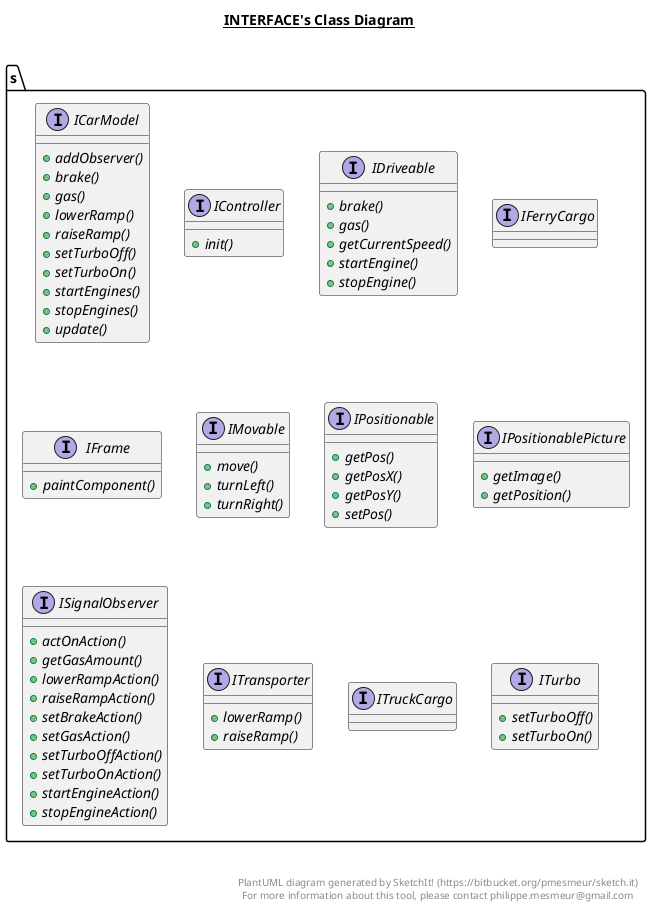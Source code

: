 @startuml

title __INTERFACE's Class Diagram__\n

  namespace s  {
    interface ICarModel {
        {abstract} + addObserver()
        {abstract} + brake()
        {abstract} + gas()
        {abstract} + lowerRamp()
        {abstract} + raiseRamp()
        {abstract} + setTurboOff()
        {abstract} + setTurboOn()
        {abstract} + startEngines()
        {abstract} + stopEngines()
        {abstract} + update()
    }
  }
  

  namespace s  {
    interface IController {
        {abstract} + init()
    }
  }
  

  namespace s  {
    interface IDriveable {
        {abstract} + brake()
        {abstract} + gas()
        {abstract} + getCurrentSpeed()
        {abstract} + startEngine()
        {abstract} + stopEngine()
    }
  }
  

  namespace s  {
    interface IFerryCargo {
    }
  }
  

  namespace s  {
    interface IFrame {
        {abstract} + paintComponent()
    }
  }
  

  namespace s  {
    interface IMovable {
        {abstract} + move()
        {abstract} + turnLeft()
        {abstract} + turnRight()
    }
  }
  

  namespace s  {
    interface IPositionable {
        {abstract} + getPos()
        {abstract} + getPosX()
        {abstract} + getPosY()
        {abstract} + setPos()
    }
  }
  

  namespace s  {
    interface IPositionablePicture {
        {abstract} + getImage()
        {abstract} + getPosition()
    }
  }
  

  namespace s  {
    interface ISignalObserver {
        {abstract} + actOnAction()
        {abstract} + getGasAmount()
        {abstract} + lowerRampAction()
        {abstract} + raiseRampAction()
        {abstract} + setBrakeAction()
        {abstract} + setGasAction()
        {abstract} + setTurboOffAction()
        {abstract} + setTurboOnAction()
        {abstract} + startEngineAction()
        {abstract} + stopEngineAction()
    }
  }
  

  namespace s  {
    interface ITransporter {
        {abstract} + lowerRamp()
        {abstract} + raiseRamp()
    }
  }
  

  namespace s  {
    interface ITruckCargo {
    }
  }
  

  namespace s  {
    interface ITurbo {
        {abstract} + setTurboOff()
        {abstract} + setTurboOn()
    }
  }
  



right footer


PlantUML diagram generated by SketchIt! (https://bitbucket.org/pmesmeur/sketch.it)
For more information about this tool, please contact philippe.mesmeur@gmail.com
endfooter

@enduml
